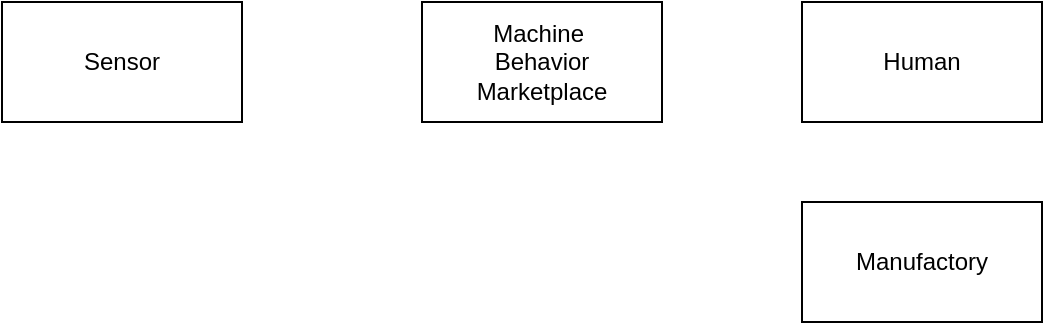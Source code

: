 <mxfile version="10.4.8" type="github"><diagram id="FyKLwY2rC09LsQtiZAwr" name="Page-1"><mxGraphModel dx="711" dy="602" grid="1" gridSize="10" guides="1" tooltips="1" connect="1" arrows="1" fold="1" page="1" pageScale="1" pageWidth="850" pageHeight="1100" math="0" shadow="0"><root><mxCell id="0"/><mxCell id="1" parent="0"/><mxCell id="XmHrJWyt_M7lHS0KrHwF-1" value="&lt;span&gt;Machine&amp;nbsp;&lt;/span&gt;&lt;br&gt;&lt;span&gt;Behavior&lt;/span&gt;&lt;br&gt;&lt;span&gt;Marketplace&lt;/span&gt;" style="rounded=0;whiteSpace=wrap;html=1;" parent="1" vertex="1"><mxGeometry x="280" y="90" width="120" height="60" as="geometry"/></mxCell><mxCell id="97nY0JmqpkczdnJ-v8mu-1" value="Sensor" style="rounded=0;whiteSpace=wrap;html=1;" parent="1" vertex="1"><mxGeometry x="70" y="90" width="120" height="60" as="geometry"/></mxCell><mxCell id="g7zFXvAbVAu7hrYjj0Qe-1" value="Human&lt;br&gt;" style="rounded=0;whiteSpace=wrap;html=1;" vertex="1" parent="1"><mxGeometry x="470" y="90" width="120" height="60" as="geometry"/></mxCell><mxCell id="g7zFXvAbVAu7hrYjj0Qe-2" value="Manufactory&lt;br&gt;" style="rounded=0;whiteSpace=wrap;html=1;" vertex="1" parent="1"><mxGeometry x="470" y="190" width="120" height="60" as="geometry"/></mxCell></root></mxGraphModel></diagram></mxfile>